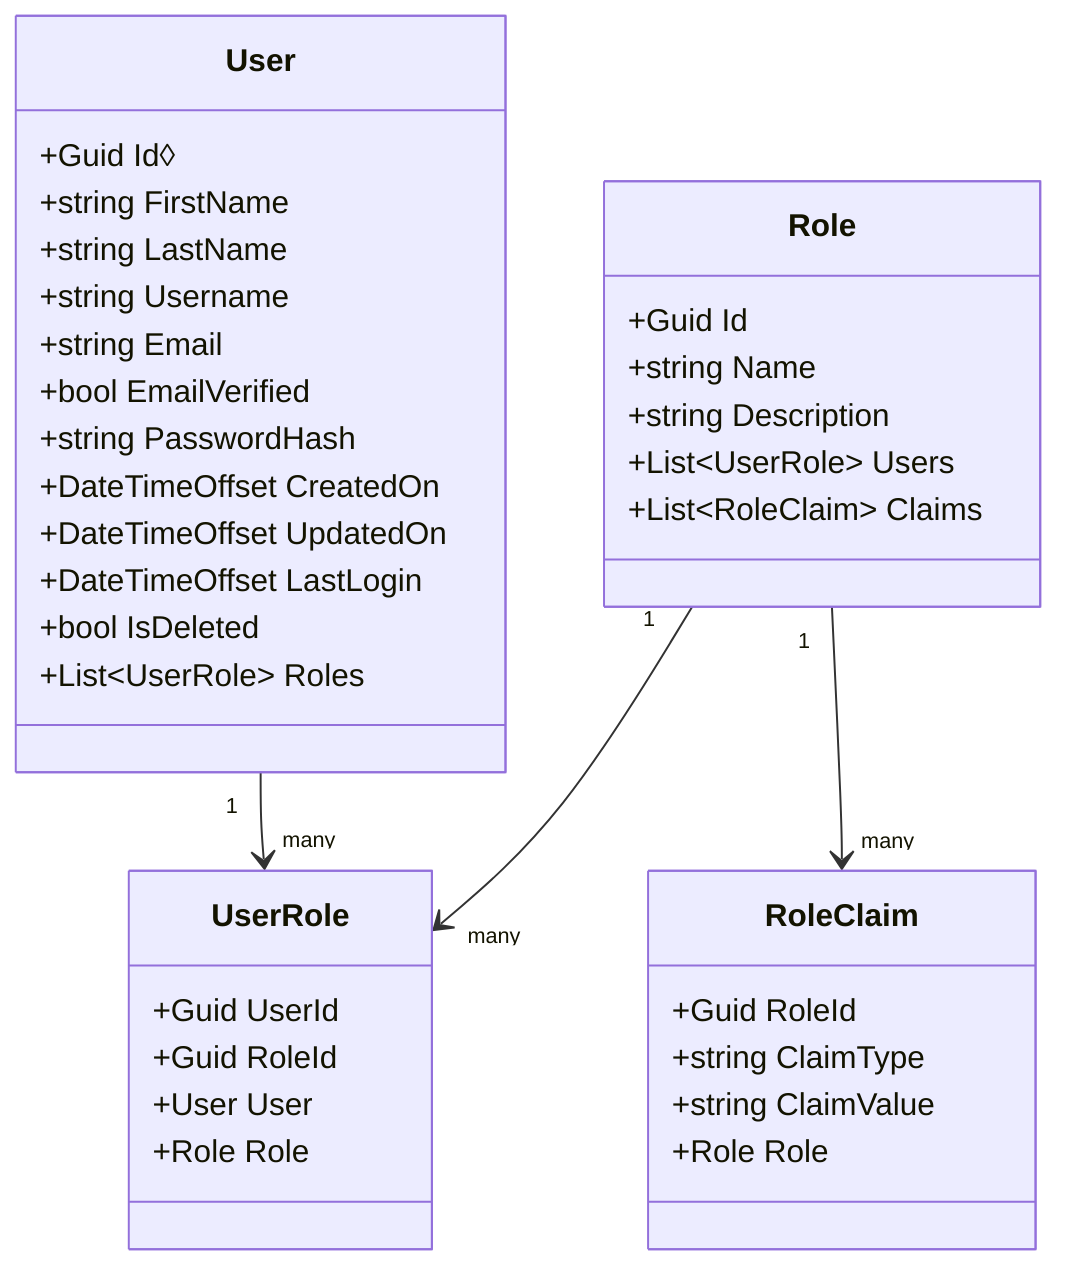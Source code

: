 classDiagram
    class User
    User: +Guid Id◊
    User: +string FirstName
    User: +string LastName
    User: +string Username
    User: +string Email
    User: +bool EmailVerified
    User: +string PasswordHash
    User: +DateTimeOffset CreatedOn
    User: +DateTimeOffset UpdatedOn
    User: +DateTimeOffset LastLogin
    User: +bool IsDeleted
    User: +List~UserRole~ Roles

    class Role
    Role: +Guid Id
    Role: +string Name
    Role: +string Description
    Role: +List~UserRole~ Users
    Role: +List~RoleClaim~ Claims

    class UserRole
    UserRole: +Guid UserId
    UserRole: +Guid RoleId
    UserRole: +User User
    UserRole: +Role Role

    class RoleClaim
    RoleClaim: +Guid RoleId
    RoleClaim: +string ClaimType
    RoleClaim: +string ClaimValue
    RoleClaim: +Role Role

    User "1" --> "many" UserRole
    Role "1" --> "many" UserRole
    Role "1" --> "many" RoleClaim